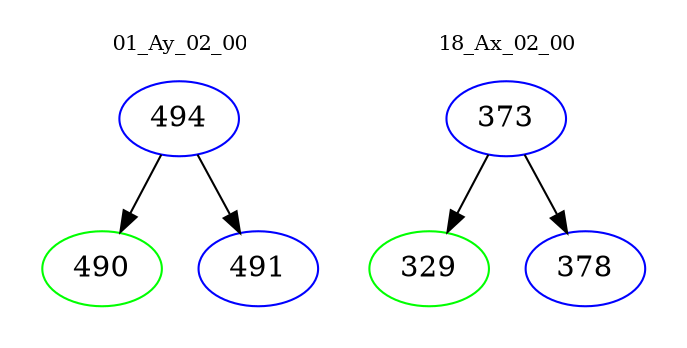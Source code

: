 digraph{
subgraph cluster_0 {
color = white
label = "01_Ay_02_00";
fontsize=10;
T0_494 [label="494", color="blue"]
T0_494 -> T0_490 [color="black"]
T0_490 [label="490", color="green"]
T0_494 -> T0_491 [color="black"]
T0_491 [label="491", color="blue"]
}
subgraph cluster_1 {
color = white
label = "18_Ax_02_00";
fontsize=10;
T1_373 [label="373", color="blue"]
T1_373 -> T1_329 [color="black"]
T1_329 [label="329", color="green"]
T1_373 -> T1_378 [color="black"]
T1_378 [label="378", color="blue"]
}
}
